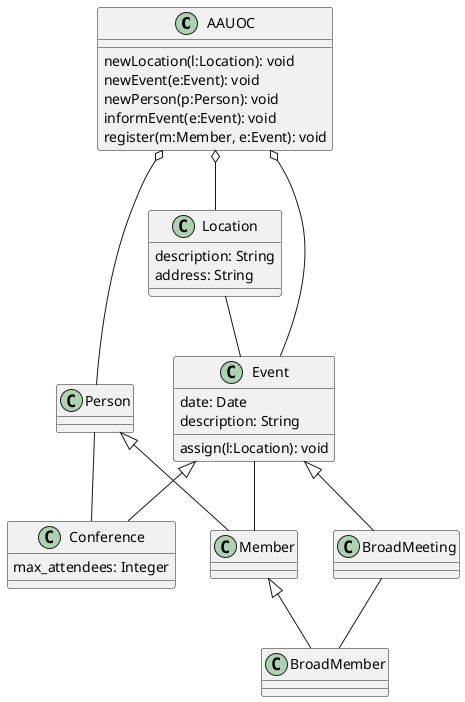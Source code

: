 @startuml

class AAUOC {
    newLocation(l:Location): void
    newEvent(e:Event): void
    newPerson(p:Person): void
    informEvent(e:Event): void
    register(m:Member, e:Event): void

}
class Location {
    description: String
    address: String

}
class Event{
    date: Date
    description: String
    assign(l:Location): void

}
class Conference {
    max_attendees: Integer

}
class BroadMeeting{
}

class Person {

}
class Member{

}

class BroadMember {

}

AAUOC o-- Event
AAUOC o-- Location
AAUOC o-- Person
Location -- Event
Event <|-- Conference
Event <|-- BroadMeeting
Person <|-- Member
Member <|-- BroadMember
Event -- Member
Person -- Conference
BroadMeeting -- BroadMember



@enduml